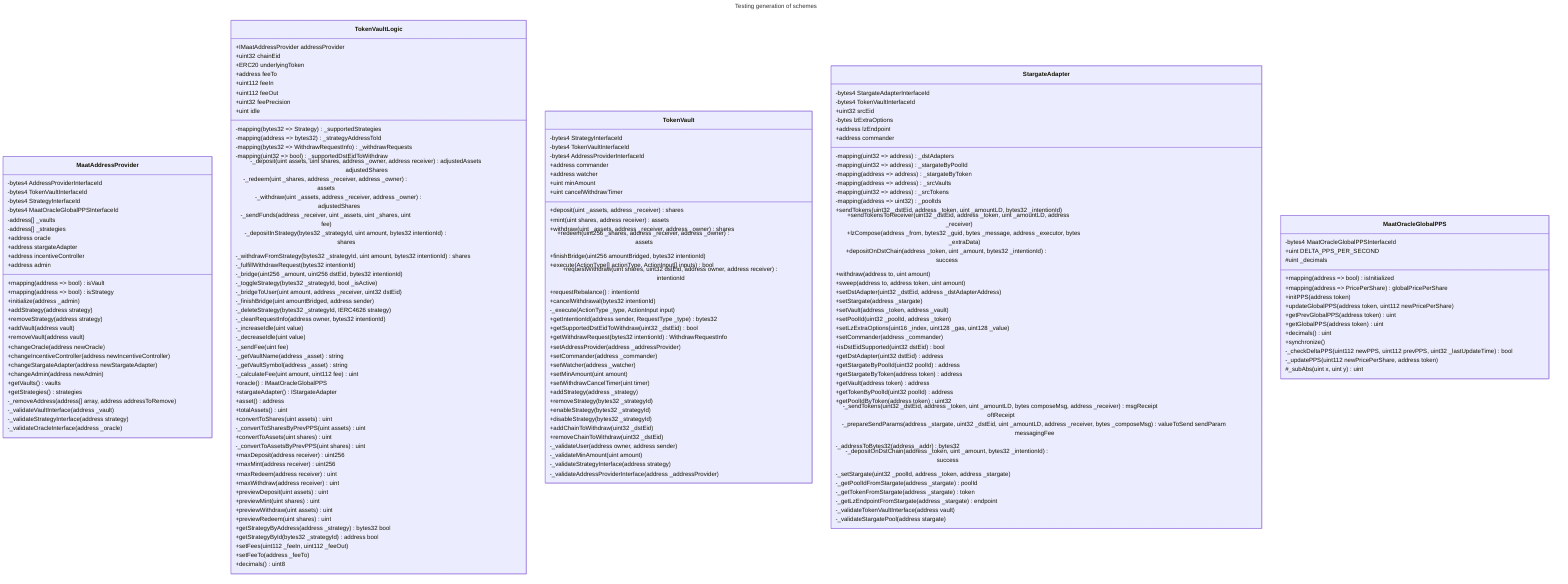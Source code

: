 ---
title: Testing generation of schemes
---
classDiagram

	class MaatAddressProvider {
		-bytes4 AddressProviderInterfaceId
		-bytes4 TokenVaultInterfaceId
		-bytes4 StrategyInterfaceId
		-bytes4 MaatOracleGlobalPPSInterfaceId
		-address[] _vaults
		-address[] _strategies
		+address oracle
		+address stargateAdapter
		+address incentiveController
		+address admin
		+mapping(address => bool) isVault
		+mapping(address => bool) isStrategy
		+initialize(address _admin) 
		+addStrategy(address strategy) 
		+removeStrategy(address strategy) 
		+addVault(address vault) 
		+removeVault(address vault) 
		+changeOracle(address newOracle) 
		+changeIncentiveController(address newIncentiveController) 
		+changeStargateAdapter(address newStargateAdapter) 
		+changeAdmin(address newAdmin) 
		+getVaults() vaults 
		+getStrategies() strategies 
		-_removeAddress(address[] array, address addressToRemove) 
		-_validateVaultInterface(address _vault) 
		-_validateStrategyInterface(address strategy) 
		-_validateOracleInterface(address _oracle) 
	}

	class TokenVaultLogic {
		+IMaatAddressProvider addressProvider
		+uint32 chainEid
		+ERC20 underlyingToken
		+address feeTo
		+uint112 feeIn
		+uint112 feeOut
		+uint32 feePrecision
		+uint idle
		-mapping(bytes32 => Strategy) _supportedStrategies
		-mapping(address => bytes32) _strategyAddressToId
		-mapping(bytes32 => WithdrawRequestInfo) _withdrawRequests
		-mapping(uint32 => bool) _supportedDstEidToWithdraw
		-_deposit(uint assets, uint shares, address _owner, address receiver) adjustedAssets adjustedShares 
		-_redeem(uint _shares, address _receiver, address _owner) assets 
		-_withdraw(uint _assets, address _receiver, address _owner) adjustedShares 
		-_sendFunds(address _receiver, uint _assets, uint _shares, uint fee) 
		-_depositInStrategy(bytes32 _strategyId, uint amount, bytes32 intentionId) shares 
		-_withdrawFromStrategy(bytes32 _strategyId, uint amount, bytes32 intentionId) shares 
		-_fulfillWithdrawRequest(bytes32 intentionId) 
		-_bridge(uint256 _amount, uint256 dstEid, bytes32 intentionId) 
		-_toggleStrategy(bytes32 _strategyId, bool _isActive) 
		-_bridgeToUser(uint amount, address _receiver, uint32 dstEid) 
		-_finishBridge(uint amountBridged, address sender) 
		-_deleteStrategy(bytes32 _strategyId, IERC4626 strategy) 
		-_cleanRequestInfo(address owner, bytes32 intentionId) 
		-_increaseIdle(uint value) 
		-_decreaseIdle(uint value) 
		-_sendFee(uint fee) 
		-_getVaultName(address _asset) string 
		-_getVaultSymbol(address _asset) string 
		-_calculateFee(uint amount, uint112 fee) uint 
		+oracle() IMaatOracleGlobalPPS 
		+stargateAdapter() IStargateAdapter 
		+asset() address 
		+totalAssets() uint 
		+convertToShares(uint assets) uint 
		-_convertToSharesByPrevPPS(uint assets) uint 
		+convertToAssets(uint shares) uint 
		-_convertToAssetsByPrevPPS(uint shares) uint 
		+maxDeposit(address receiver) uint256 
		+maxMint(address receiver) uint256 
		+maxRedeem(address receiver) uint 
		+maxWithdraw(address receiver) uint 
		+previewDeposit(uint assets) uint 
		+previewMint(uint shares) uint 
		+previewWithdraw(uint assets) uint 
		+previewRedeem(uint shares) uint 
		+getStrategyByAddress(address _strategy) bytes32 bool 
		+getStrategyById(bytes32 _strategyId) address bool 
		+setFees(uint112 _feeIn, uint112 _feeOut) 
		+setFeeTo(address _feeTo) 
		+decimals() uint8 
	}

	class TokenVault {
		-bytes4 StrategyInterfaceId
		-bytes4 TokenVaultInterfaceId
		-bytes4 AddressProviderInterfaceId
		+address commander
		+address watcher
		+uint minAmount
		+uint cancelWithdrawTimer
		+deposit(uint _assets, address _receiver) shares 
		+mint(uint shares, address receiver) assets 
		+withdraw(uint _assets, address _receiver, address _owner) shares 
		+redeem(uint256 _shares, address _receiver, address _owner) assets 
		+finishBridge(uint256 amountBridged, bytes32 intentionId) 
		+execute(ActionType[] actionType, ActionInput[] inputs) bool 
		+requestWithdraw(uint shares, uint32 dstEid, address owner, address receiver) intentionId 
		+requestRebalance() intentionId 
		+cancelWithdrawal(bytes32 intentionId) 
		-_execute(ActionType _type, ActionInput input) 
		+getIntentionId(address sender, RequestType _type) bytes32 
		+getSupportedDstEidToWithdraw(uint32 _dstEid) bool 
		+getWithdrawRequest(bytes32 intentionId) WithdrawRequestInfo 
		+setAddressProvider(address _addressProvider) 
		+setCommander(address _commander) 
		+setWatcher(address _watcher) 
		+setMinAmount(uint amount) 
		+setWithdrawCancelTimer(uint timer) 
		+addStrategy(address _strategy) 
		+removeStrategy(bytes32 _strategyId) 
		+enableStrategy(bytes32 _strategyId) 
		+disableStrategy(bytes32 _strategyId) 
		+addChainToWithdraw(uint32 _dstEid) 
		+removeChainToWithdraw(uint32 _dstEid) 
		-_validateUser(address owner, address sender) 
		-_validateMinAmount(uint amount) 
		-_validateStrategyInterface(address strategy) 
		-_validateAddressProviderInterface(address _addressProvider) 
	}

	class StargateAdapter {
		-bytes4 StargateAdapterInterfaceId
		-bytes4 TokenVaultInterfaceId
		+uint32 srcEid
		-bytes lzExtraOptions
		+address lzEndpoint
		+address commander
		-mapping(uint32 => address) _dstAdapters
		-mapping(uint32 => address) _stargateByPoolId
		-mapping(address => address) _stargateByToken
		-mapping(address => address) _srcVaults
		-mapping(uint32 => address) _srcTokens
		-mapping(address => uint32) _poolIds
		+sendTokens(uint32 _dstEid, address _token, uint _amountLD, bytes32 _intentionId) 
		+sendTokensToReceiver(uint32 _dstEid, address _token, uint _amountLD, address _receiver) 
		+lzCompose(address _from, bytes32 _guid, bytes _message, address _executor, bytes _extraData) 
		+depositOnDstChain(address _token, uint _amount, bytes32 _intentionId) success 
		+withdraw(address to, uint amount) 
		+sweep(address to, address token, uint amount) 
		+setDstAdapter(uint32 _dstEid, address _dstAdapterAddress) 
		+setStargate(address _stargate) 
		+setVault(address _token, address _vault) 
		+setPoolId(uint32 _poolId, address _token) 
		+setLzExtraOptions(uint16 _index, uint128 _gas, uint128 _value) 
		+setCommander(address _commander) 
		+isDstEidSupported(uint32 dstEid) bool 
		+getDstAdapter(uint32 dstEid) address 
		+getStargateByPoolId(uint32 poolId) address 
		+getStargateByToken(address token) address 
		+getVault(address token) address 
		+getTokenByPoolId(uint32 poolId) address 
		+getPoolIdByToken(address token) uint32 
		-_sendTokens(uint32 _dstEid, address _token, uint _amountLD, bytes composeMsg, address _receiver) msgReceipt oftReceipt 
		-_prepareSendParams(address _stargate, uint32 _dstEid, uint _amountLD, address _receiver, bytes _composeMsg) valueToSend sendParam messagingFee 
		-_addressToBytes32(address _addr) bytes32 
		-_depositOnDstChain(address _token, uint _amount, bytes32 _intentionId) success 
		-_setStargate(uint32 _poolId, address _token, address _stargate) 
		-_getPoolIdFromStargate(address _stargate) poolId 
		-_getTokenFromStargate(address _stargate) token 
		-_getLzEndpointFromStargate(address _stargate) endpoint 
		-_validateTokenVaultInterface(address vault) 
		-_validateStargatePool(address stargate) 
	}

	class MaatOracleGlobalPPS {
		-bytes4 MaatOracleGlobalPPSInterfaceId
		+uint DELTA_PPS_PER_SECOND
		#uint _decimals
		+mapping(address => bool) isInitialized
		+mapping(address => PricePerShare) globalPricePerShare
		+initPPS(address token) 
		+updateGlobalPPS(address token, uint112 newPricePerShare) 
		+getPrevGlobalPPS(address token) uint 
		+getGlobalPPS(address token) uint 
		+decimals() uint 
		+synchronize() 
		-_checkDeltaPPS(uint112 newPPS, uint112 prevPPS, uint32 _lastUpdateTime) bool 
		-_updatePPS(uint112 newPricePerShare, address token) 
		#_subAbs(uint x, uint y) uint 
	}